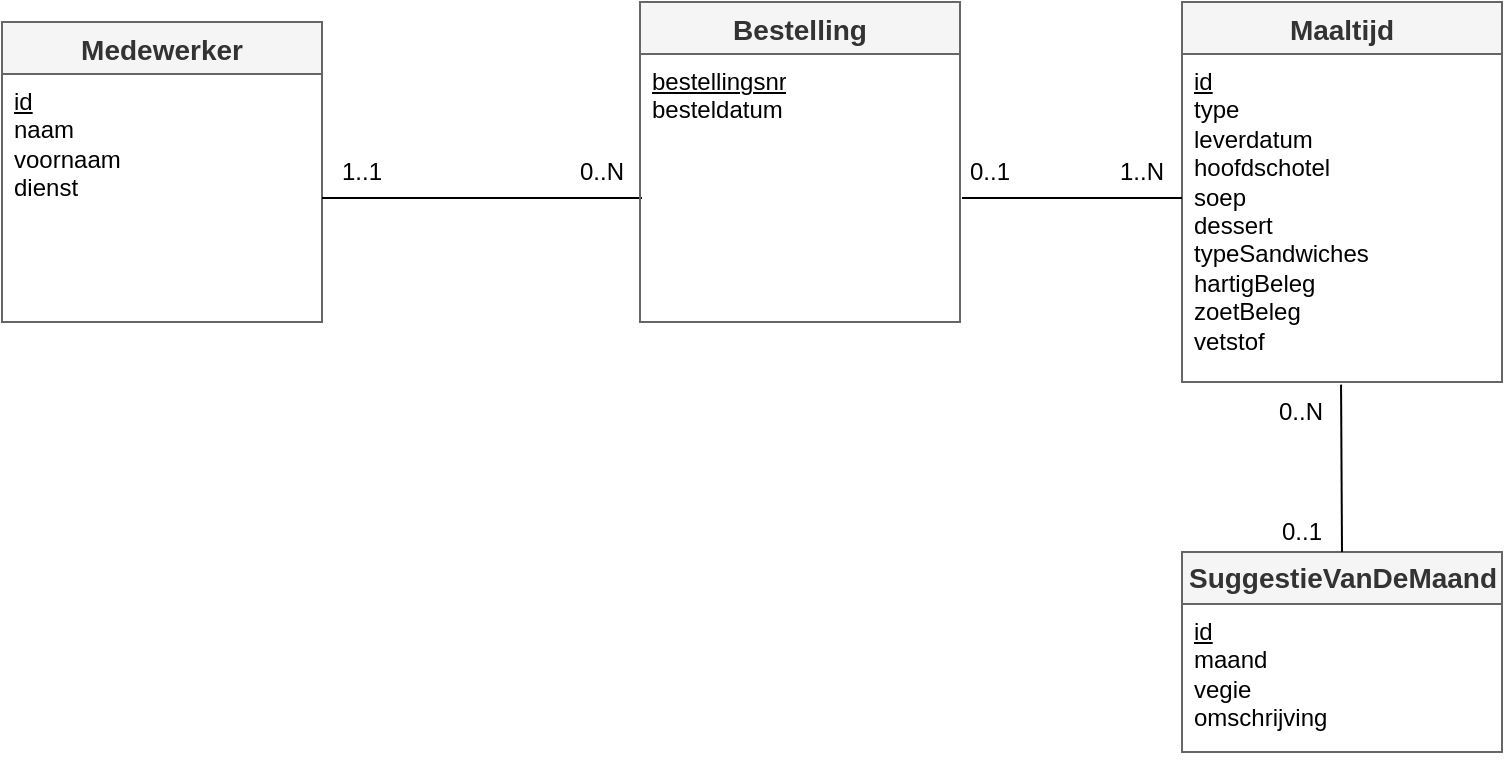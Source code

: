 <mxfile version="20.8.16" type="device"><diagram name="Pagina-1" id="q4fhcDAs110I4lpkph55"><mxGraphModel dx="864" dy="1677" grid="1" gridSize="10" guides="1" tooltips="1" connect="1" arrows="1" fold="1" page="1" pageScale="1" pageWidth="827" pageHeight="1169" math="0" shadow="0"><root><mxCell id="0"/><mxCell id="1" parent="0"/><mxCell id="-qOeodPOy-bMuZ2IO1A_-5" value="Medewerker" style="swimlane;fontStyle=1;childLayout=stackLayout;horizontal=1;startSize=26;horizontalStack=0;resizeParent=1;resizeParentMax=0;resizeLast=0;collapsible=1;marginBottom=0;align=center;fontSize=14;strokeColor=#666666;fillColor=#f5f5f5;fontColor=#333333;" parent="1" vertex="1"><mxGeometry x="10" y="-270" width="160" height="150" as="geometry"/></mxCell><mxCell id="-qOeodPOy-bMuZ2IO1A_-6" value="&lt;u&gt;id&lt;/u&gt;&lt;br&gt;naam&lt;br&gt;voornaam&lt;br&gt;dienst" style="text;strokeColor=none;fillColor=none;spacingLeft=4;spacingRight=4;overflow=hidden;rotatable=0;points=[[0,0.5],[1,0.5]];portConstraint=eastwest;fontSize=12;fontStyle=0;html=1;" parent="-qOeodPOy-bMuZ2IO1A_-5" vertex="1"><mxGeometry y="26" width="160" height="124" as="geometry"/></mxCell><mxCell id="-qOeodPOy-bMuZ2IO1A_-9" value="" style="endArrow=none;html=1;rounded=0;exitX=1;exitY=0.5;exitDx=0;exitDy=0;entryX=0;entryY=0.5;entryDx=0;entryDy=0;" parent="1" source="-qOeodPOy-bMuZ2IO1A_-6" edge="1"><mxGeometry width="50" height="50" relative="1" as="geometry"><mxPoint x="350" y="-40" as="sourcePoint"/><mxPoint x="330" y="-182" as="targetPoint"/></mxGeometry></mxCell><mxCell id="-qOeodPOy-bMuZ2IO1A_-10" value="1..1" style="text;html=1;strokeColor=none;fillColor=none;align=center;verticalAlign=middle;whiteSpace=wrap;rounded=0;" parent="1" vertex="1"><mxGeometry x="160" y="-210" width="60" height="30" as="geometry"/></mxCell><mxCell id="-qOeodPOy-bMuZ2IO1A_-11" value="0..N" style="text;html=1;strokeColor=none;fillColor=none;align=center;verticalAlign=middle;whiteSpace=wrap;rounded=0;" parent="1" vertex="1"><mxGeometry x="280" y="-210" width="60" height="30" as="geometry"/></mxCell><mxCell id="-qOeodPOy-bMuZ2IO1A_-12" value="Maaltijd" style="swimlane;fontStyle=1;childLayout=stackLayout;horizontal=1;startSize=26;horizontalStack=0;resizeParent=1;resizeParentMax=0;resizeLast=0;collapsible=1;marginBottom=0;align=center;fontSize=14;strokeColor=#666666;fillColor=#f5f5f5;fontColor=#333333;" parent="1" vertex="1"><mxGeometry x="600" y="-280" width="160" height="190" as="geometry"/></mxCell><mxCell id="-qOeodPOy-bMuZ2IO1A_-13" value="&lt;u&gt;id&lt;br&gt;&lt;/u&gt;type&lt;br&gt;leverdatum&lt;br&gt;hoofdschotel&lt;br&gt;soep&lt;br&gt;dessert&lt;br&gt;typeSandwiches&lt;br style=&quot;border-color: var(--border-color); padding: 0px; margin: 0px;&quot;&gt;hartigBeleg&lt;br style=&quot;border-color: var(--border-color); padding: 0px; margin: 0px;&quot;&gt;zoetBeleg&lt;br style=&quot;border-color: var(--border-color); padding: 0px; margin: 0px;&quot;&gt;vetstof" style="text;strokeColor=none;fillColor=none;spacingLeft=4;spacingRight=4;overflow=hidden;rotatable=0;points=[[0,0.5],[1,0.5]];portConstraint=eastwest;fontSize=12;html=1;" parent="-qOeodPOy-bMuZ2IO1A_-12" vertex="1"><mxGeometry y="26" width="160" height="164" as="geometry"/></mxCell><mxCell id="-qOeodPOy-bMuZ2IO1A_-18" value="" style="endArrow=none;html=1;rounded=0;exitX=1;exitY=0.5;exitDx=0;exitDy=0;" parent="1" edge="1"><mxGeometry width="50" height="50" relative="1" as="geometry"><mxPoint x="490" y="-182" as="sourcePoint"/><mxPoint x="600" y="-182" as="targetPoint"/></mxGeometry></mxCell><mxCell id="-qOeodPOy-bMuZ2IO1A_-20" value="0..1" style="text;html=1;strokeColor=none;fillColor=none;align=center;verticalAlign=middle;whiteSpace=wrap;rounded=0;" parent="1" vertex="1"><mxGeometry x="474" y="-210" width="60" height="30" as="geometry"/></mxCell><mxCell id="-qOeodPOy-bMuZ2IO1A_-21" value="1..N" style="text;html=1;strokeColor=none;fillColor=none;align=center;verticalAlign=middle;whiteSpace=wrap;rounded=0;" parent="1" vertex="1"><mxGeometry x="550" y="-210" width="60" height="30" as="geometry"/></mxCell><mxCell id="TCTNgMrJTMwRw5Pxr-gR-1" value="Bestelling" style="swimlane;fontStyle=1;childLayout=stackLayout;horizontal=1;startSize=26;horizontalStack=0;resizeParent=1;resizeParentMax=0;resizeLast=0;collapsible=1;marginBottom=0;align=center;fontSize=14;strokeColor=#666666;fillColor=#f5f5f5;fontColor=#333333;" parent="1" vertex="1"><mxGeometry x="329" y="-280" width="160" height="160" as="geometry"/></mxCell><mxCell id="TCTNgMrJTMwRw5Pxr-gR-2" value="&lt;u&gt;bestellingsnr&lt;/u&gt;&lt;br&gt;besteldatum" style="text;strokeColor=none;fillColor=none;spacingLeft=4;spacingRight=4;overflow=hidden;rotatable=0;points=[[0,0.5],[1,0.5]];portConstraint=eastwest;fontSize=12;html=1;" parent="TCTNgMrJTMwRw5Pxr-gR-1" vertex="1"><mxGeometry y="26" width="160" height="134" as="geometry"/></mxCell><mxCell id="TCTNgMrJTMwRw5Pxr-gR-3" value="SuggestieVanDeMaand" style="swimlane;fontStyle=1;childLayout=stackLayout;horizontal=1;startSize=26;horizontalStack=0;resizeParent=1;resizeParentMax=0;resizeLast=0;collapsible=1;marginBottom=0;align=center;fontSize=14;strokeColor=#666666;fillColor=#f5f5f5;fontColor=#333333;html=1;" parent="1" vertex="1"><mxGeometry x="600" y="-5" width="160" height="100" as="geometry"/></mxCell><mxCell id="TCTNgMrJTMwRw5Pxr-gR-4" value="&lt;u&gt;id&lt;/u&gt;&lt;br&gt;maand&lt;br&gt;vegie&lt;br&gt;omschrijving" style="text;strokeColor=none;fillColor=none;spacingLeft=4;spacingRight=4;overflow=hidden;rotatable=0;points=[[0,0.5],[1,0.5]];portConstraint=eastwest;fontSize=12;html=1;" parent="TCTNgMrJTMwRw5Pxr-gR-3" vertex="1"><mxGeometry y="26" width="160" height="74" as="geometry"/></mxCell><mxCell id="TCTNgMrJTMwRw5Pxr-gR-6" value="" style="endArrow=none;html=1;rounded=0;entryX=0.497;entryY=1.008;entryDx=0;entryDy=0;entryPerimeter=0;exitX=0.5;exitY=0;exitDx=0;exitDy=0;" parent="1" target="-qOeodPOy-bMuZ2IO1A_-13" edge="1" source="TCTNgMrJTMwRw5Pxr-gR-3"><mxGeometry width="50" height="50" relative="1" as="geometry"><mxPoint x="676" as="sourcePoint"/><mxPoint x="413.68" y="19.744" as="targetPoint"/></mxGeometry></mxCell><mxCell id="TCTNgMrJTMwRw5Pxr-gR-8" value="0..1" style="text;html=1;strokeColor=none;fillColor=none;align=center;verticalAlign=middle;whiteSpace=wrap;rounded=0;" parent="1" vertex="1"><mxGeometry x="630" y="-30" width="60" height="30" as="geometry"/></mxCell><mxCell id="TCTNgMrJTMwRw5Pxr-gR-9" value="0..N" style="text;html=1;strokeColor=none;fillColor=none;align=center;verticalAlign=middle;whiteSpace=wrap;rounded=0;" parent="1" vertex="1"><mxGeometry x="629" y="-90" width="61" height="30" as="geometry"/></mxCell></root></mxGraphModel></diagram></mxfile>